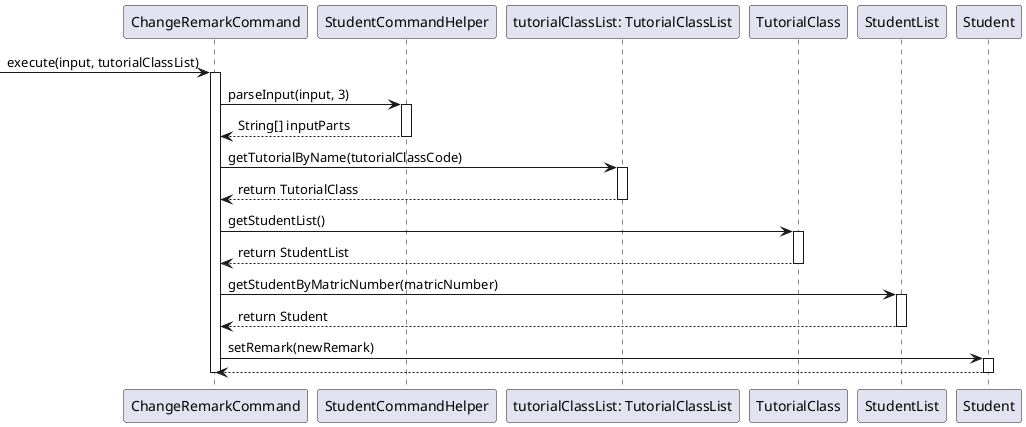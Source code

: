 @startuml

participant "ChangeRemarkCommand" as CRC
participant "StudentCommandHelper" as Helper
participant "tutorialClassList: TutorialClassList" as TCL
participant "TutorialClass" as TC
participant "StudentList" as SL
participant "Student" as S

-> CRC: execute(input, tutorialClassList)
activate CRC

CRC -> Helper: parseInput(input, 3)
activate Helper
Helper --> CRC: String[] inputParts
deactivate Helper

CRC -> TCL: getTutorialByName(tutorialClassCode)
activate TCL
TCL --> CRC: return TutorialClass
deactivate TCL


    CRC -> TC: getStudentList()
    activate TC
    TC --> CRC: return StudentList
    deactivate TC

    CRC -> SL: getStudentByMatricNumber(matricNumber)
    activate SL
        SL --> CRC: return Student
        deactivate SL

        CRC -> S: setRemark(newRemark)
        activate S
        S --> CRC:
        deactivate S


deactivate CRC
@enduml